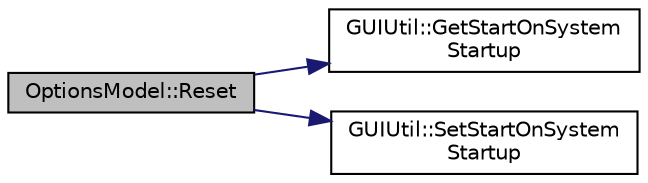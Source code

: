digraph "OptionsModel::Reset"
{
  edge [fontname="Helvetica",fontsize="10",labelfontname="Helvetica",labelfontsize="10"];
  node [fontname="Helvetica",fontsize="10",shape=record];
  rankdir="LR";
  Node197 [label="OptionsModel::Reset",height=0.2,width=0.4,color="black", fillcolor="grey75", style="filled", fontcolor="black"];
  Node197 -> Node198 [color="midnightblue",fontsize="10",style="solid",fontname="Helvetica"];
  Node198 [label="GUIUtil::GetStartOnSystem\lStartup",height=0.2,width=0.4,color="black", fillcolor="white", style="filled",URL="$d1/d87/namespace_g_u_i_util.html#adca0cdbc1de324bc53c891bdcafa6513"];
  Node197 -> Node199 [color="midnightblue",fontsize="10",style="solid",fontname="Helvetica"];
  Node199 [label="GUIUtil::SetStartOnSystem\lStartup",height=0.2,width=0.4,color="black", fillcolor="white", style="filled",URL="$d1/d87/namespace_g_u_i_util.html#a82afe76b9469d777217438a25ab7f95e"];
}
